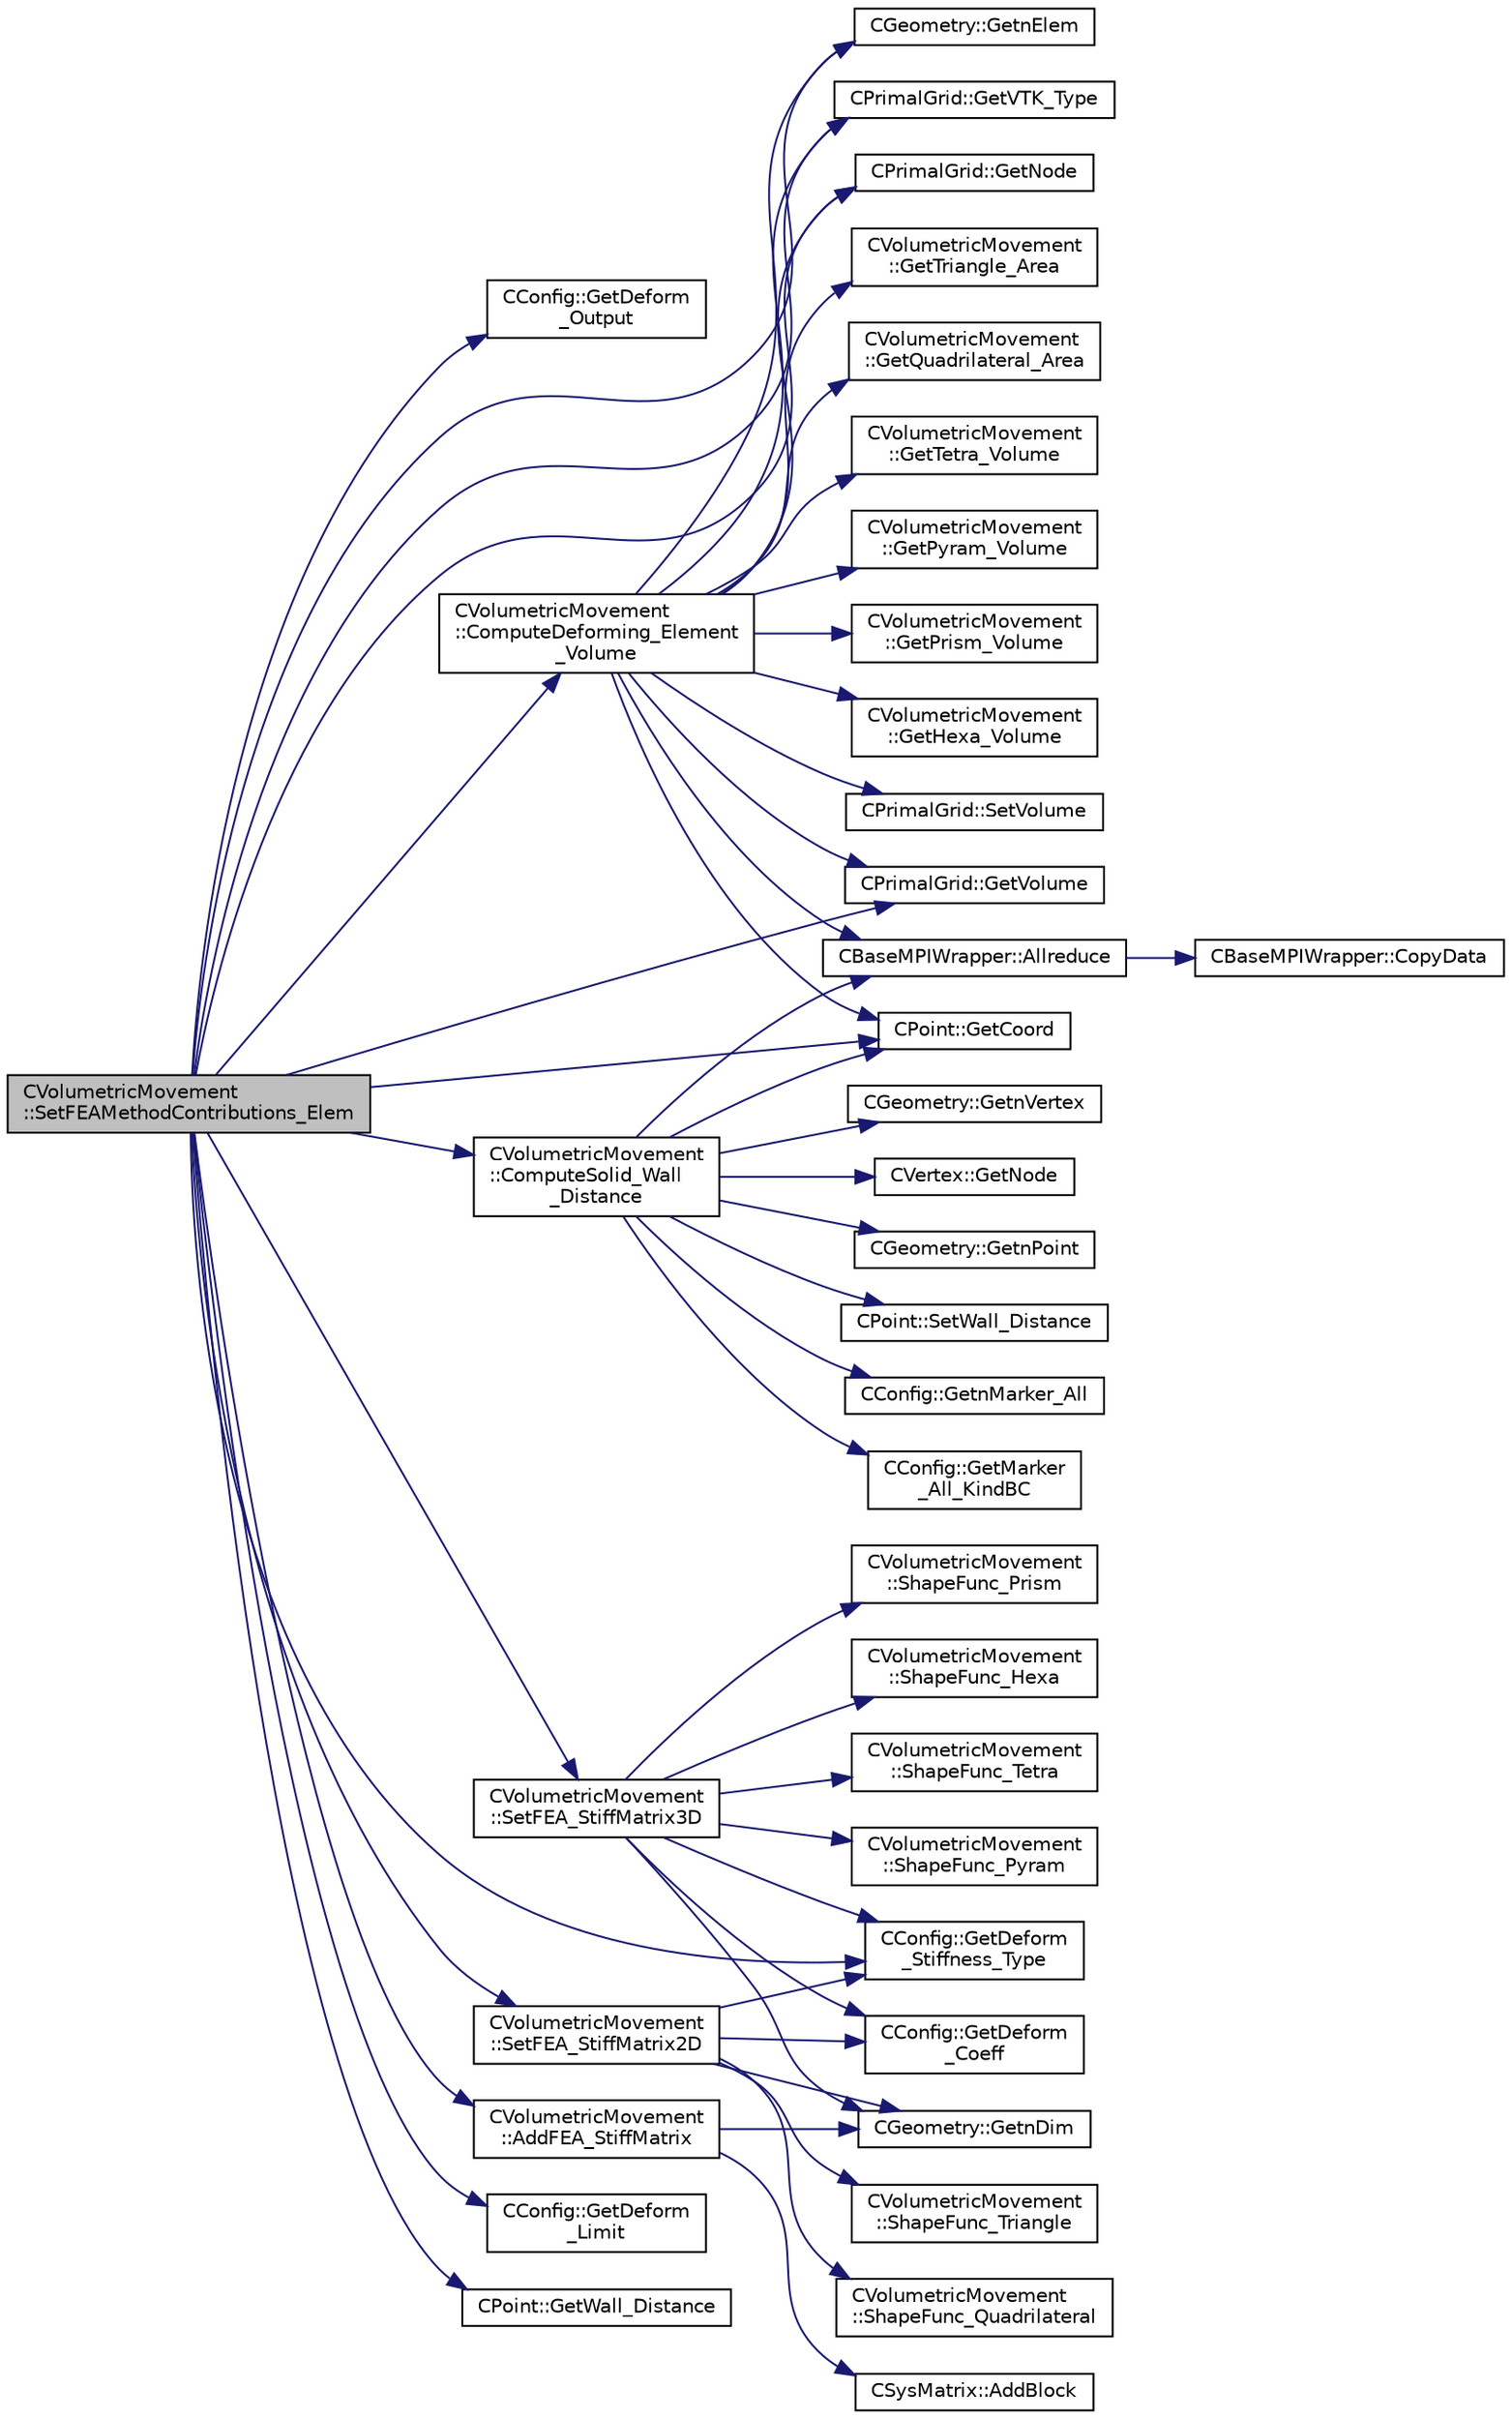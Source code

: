 digraph "CVolumetricMovement::SetFEAMethodContributions_Elem"
{
  edge [fontname="Helvetica",fontsize="10",labelfontname="Helvetica",labelfontsize="10"];
  node [fontname="Helvetica",fontsize="10",shape=record];
  rankdir="LR";
  Node827 [label="CVolumetricMovement\l::SetFEAMethodContributions_Elem",height=0.2,width=0.4,color="black", fillcolor="grey75", style="filled", fontcolor="black"];
  Node827 -> Node828 [color="midnightblue",fontsize="10",style="solid",fontname="Helvetica"];
  Node828 [label="CConfig::GetDeform\l_Output",height=0.2,width=0.4,color="black", fillcolor="white", style="filled",URL="$class_c_config.html#a957449c22ca4244836b0eb5e02f1fcbf",tooltip="Get information about writing grid deformation residuals to the console. "];
  Node827 -> Node829 [color="midnightblue",fontsize="10",style="solid",fontname="Helvetica"];
  Node829 [label="CVolumetricMovement\l::ComputeDeforming_Element\l_Volume",height=0.2,width=0.4,color="black", fillcolor="white", style="filled",URL="$class_c_volumetric_movement.html#a7acdc25230eeae12974e8b4ffa054497",tooltip="Check for negative volumes (all elements) after performing grid deformation. "];
  Node829 -> Node830 [color="midnightblue",fontsize="10",style="solid",fontname="Helvetica"];
  Node830 [label="CGeometry::GetnElem",height=0.2,width=0.4,color="black", fillcolor="white", style="filled",URL="$class_c_geometry.html#a4ae48ec038df1f5ee7c1daadabea5e99",tooltip="Get number of elements. "];
  Node829 -> Node831 [color="midnightblue",fontsize="10",style="solid",fontname="Helvetica"];
  Node831 [label="CPrimalGrid::GetVTK_Type",height=0.2,width=0.4,color="black", fillcolor="white", style="filled",URL="$class_c_primal_grid.html#adb676897e7cf4a83ceb83065e7c6a04f",tooltip="A pure virtual member. "];
  Node829 -> Node832 [color="midnightblue",fontsize="10",style="solid",fontname="Helvetica"];
  Node832 [label="CPrimalGrid::GetNode",height=0.2,width=0.4,color="black", fillcolor="white", style="filled",URL="$class_c_primal_grid.html#a4fc7b6b6ac5025325c7e68fb56fbeef8",tooltip="A pure virtual member. "];
  Node829 -> Node833 [color="midnightblue",fontsize="10",style="solid",fontname="Helvetica"];
  Node833 [label="CPoint::GetCoord",height=0.2,width=0.4,color="black", fillcolor="white", style="filled",URL="$class_c_point.html#a95fe081d22e96e190cb3edcbf0d6525f",tooltip="Get the coordinates dor the control volume. "];
  Node829 -> Node834 [color="midnightblue",fontsize="10",style="solid",fontname="Helvetica"];
  Node834 [label="CVolumetricMovement\l::GetTriangle_Area",height=0.2,width=0.4,color="black", fillcolor="white", style="filled",URL="$class_c_volumetric_movement.html#a8909b94e71fe3e0627d6e7cf4214048b",tooltip="Compute the shape functions for hexahedron. "];
  Node829 -> Node835 [color="midnightblue",fontsize="10",style="solid",fontname="Helvetica"];
  Node835 [label="CVolumetricMovement\l::GetQuadrilateral_Area",height=0.2,width=0.4,color="black", fillcolor="white", style="filled",URL="$class_c_volumetric_movement.html#afa76331b93ec5e37c2cba7c12917d6cb",tooltip="Compute the shape functions for hexahedron. "];
  Node829 -> Node836 [color="midnightblue",fontsize="10",style="solid",fontname="Helvetica"];
  Node836 [label="CVolumetricMovement\l::GetTetra_Volume",height=0.2,width=0.4,color="black", fillcolor="white", style="filled",URL="$class_c_volumetric_movement.html#a177271778011a8cfa9a42d5c5761c13d",tooltip="Compute the shape functions for hexahedron. "];
  Node829 -> Node837 [color="midnightblue",fontsize="10",style="solid",fontname="Helvetica"];
  Node837 [label="CVolumetricMovement\l::GetPyram_Volume",height=0.2,width=0.4,color="black", fillcolor="white", style="filled",URL="$class_c_volumetric_movement.html#a6239e08f6e7ef477ee307aa430d99572",tooltip="Compute the shape functions for hexahedron. "];
  Node829 -> Node838 [color="midnightblue",fontsize="10",style="solid",fontname="Helvetica"];
  Node838 [label="CVolumetricMovement\l::GetPrism_Volume",height=0.2,width=0.4,color="black", fillcolor="white", style="filled",URL="$class_c_volumetric_movement.html#a13cb67af43177772b2cf9b3dde525033",tooltip="Compute the shape functions for hexahedron. "];
  Node829 -> Node839 [color="midnightblue",fontsize="10",style="solid",fontname="Helvetica"];
  Node839 [label="CVolumetricMovement\l::GetHexa_Volume",height=0.2,width=0.4,color="black", fillcolor="white", style="filled",URL="$class_c_volumetric_movement.html#a8bbe120db4f490fbd560475a5a14370f",tooltip="Compute the shape functions for hexahedron. "];
  Node829 -> Node840 [color="midnightblue",fontsize="10",style="solid",fontname="Helvetica"];
  Node840 [label="CPrimalGrid::SetVolume",height=0.2,width=0.4,color="black", fillcolor="white", style="filled",URL="$class_c_primal_grid.html#a14dbb458d64bbc96aa69507d849054fe",tooltip="Set the center of gravity of an element (including edges). "];
  Node829 -> Node841 [color="midnightblue",fontsize="10",style="solid",fontname="Helvetica"];
  Node841 [label="CBaseMPIWrapper::Allreduce",height=0.2,width=0.4,color="black", fillcolor="white", style="filled",URL="$class_c_base_m_p_i_wrapper.html#a637b6fd917a8ca91ce748ba88e0d66b6"];
  Node841 -> Node842 [color="midnightblue",fontsize="10",style="solid",fontname="Helvetica"];
  Node842 [label="CBaseMPIWrapper::CopyData",height=0.2,width=0.4,color="black", fillcolor="white", style="filled",URL="$class_c_base_m_p_i_wrapper.html#a4725cc1dd65b161b483e812a538a5e36"];
  Node829 -> Node843 [color="midnightblue",fontsize="10",style="solid",fontname="Helvetica"];
  Node843 [label="CPrimalGrid::GetVolume",height=0.2,width=0.4,color="black", fillcolor="white", style="filled",URL="$class_c_primal_grid.html#a8b4a5f75e165f0d6f27d59d5039be9b6",tooltip="Get the center of gravity of an element (including edges). "];
  Node827 -> Node844 [color="midnightblue",fontsize="10",style="solid",fontname="Helvetica"];
  Node844 [label="CConfig::GetDeform\l_Stiffness_Type",height=0.2,width=0.4,color="black", fillcolor="white", style="filled",URL="$class_c_config.html#aa9af56a81f54e678f3b5361be17d1f4c",tooltip="Get the type of stiffness to impose for FEA mesh deformation. "];
  Node827 -> Node845 [color="midnightblue",fontsize="10",style="solid",fontname="Helvetica"];
  Node845 [label="CConfig::GetDeform\l_Limit",height=0.2,width=0.4,color="black", fillcolor="white", style="filled",URL="$class_c_config.html#ae1891a77ff85026bc7c8490966e4e898",tooltip="Get limit for the volumetric deformation. "];
  Node827 -> Node846 [color="midnightblue",fontsize="10",style="solid",fontname="Helvetica"];
  Node846 [label="CVolumetricMovement\l::ComputeSolid_Wall\l_Distance",height=0.2,width=0.4,color="black", fillcolor="white", style="filled",URL="$class_c_volumetric_movement.html#a681f60147c77ec37f350a0a2894afbbe",tooltip="Compute the minimum distance to the nearest solid surface. "];
  Node846 -> Node847 [color="midnightblue",fontsize="10",style="solid",fontname="Helvetica"];
  Node847 [label="CConfig::GetnMarker_All",height=0.2,width=0.4,color="black", fillcolor="white", style="filled",URL="$class_c_config.html#a300c4884edfc0c2acf395036439004f4",tooltip="Get the total number of boundary markers including send/receive domains. "];
  Node846 -> Node848 [color="midnightblue",fontsize="10",style="solid",fontname="Helvetica"];
  Node848 [label="CConfig::GetMarker\l_All_KindBC",height=0.2,width=0.4,color="black", fillcolor="white", style="filled",URL="$class_c_config.html#a57d43acc1457d2d27095ce006218862e",tooltip="Get the kind of boundary for each marker. "];
  Node846 -> Node849 [color="midnightblue",fontsize="10",style="solid",fontname="Helvetica"];
  Node849 [label="CGeometry::GetnVertex",height=0.2,width=0.4,color="black", fillcolor="white", style="filled",URL="$class_c_geometry.html#a55427e474834af1941e13750b17975be",tooltip="Get number of vertices. "];
  Node846 -> Node850 [color="midnightblue",fontsize="10",style="solid",fontname="Helvetica"];
  Node850 [label="CVertex::GetNode",height=0.2,width=0.4,color="black", fillcolor="white", style="filled",URL="$class_c_vertex.html#a95c513bf927464157ed96b6c79779a1f",tooltip="Get the node of the vertex. "];
  Node846 -> Node833 [color="midnightblue",fontsize="10",style="solid",fontname="Helvetica"];
  Node846 -> Node851 [color="midnightblue",fontsize="10",style="solid",fontname="Helvetica"];
  Node851 [label="CGeometry::GetnPoint",height=0.2,width=0.4,color="black", fillcolor="white", style="filled",URL="$class_c_geometry.html#aa68b666b38f4d2c7021736ae86940f44",tooltip="Get number of points. "];
  Node846 -> Node852 [color="midnightblue",fontsize="10",style="solid",fontname="Helvetica"];
  Node852 [label="CPoint::SetWall_Distance",height=0.2,width=0.4,color="black", fillcolor="white", style="filled",URL="$class_c_point.html#a6e734fe20a9e0f40aefc661fa175e0f5",tooltip="Set the value of the distance to the nearest wall. "];
  Node846 -> Node841 [color="midnightblue",fontsize="10",style="solid",fontname="Helvetica"];
  Node827 -> Node830 [color="midnightblue",fontsize="10",style="solid",fontname="Helvetica"];
  Node827 -> Node831 [color="midnightblue",fontsize="10",style="solid",fontname="Helvetica"];
  Node827 -> Node832 [color="midnightblue",fontsize="10",style="solid",fontname="Helvetica"];
  Node827 -> Node833 [color="midnightblue",fontsize="10",style="solid",fontname="Helvetica"];
  Node827 -> Node843 [color="midnightblue",fontsize="10",style="solid",fontname="Helvetica"];
  Node827 -> Node853 [color="midnightblue",fontsize="10",style="solid",fontname="Helvetica"];
  Node853 [label="CPoint::GetWall_Distance",height=0.2,width=0.4,color="black", fillcolor="white", style="filled",URL="$class_c_point.html#a2ec241bcb847e4bae03e8df907a18b15",tooltip="Get the value of the distance to the nearest wall. "];
  Node827 -> Node854 [color="midnightblue",fontsize="10",style="solid",fontname="Helvetica"];
  Node854 [label="CVolumetricMovement\l::SetFEA_StiffMatrix2D",height=0.2,width=0.4,color="black", fillcolor="white", style="filled",URL="$class_c_volumetric_movement.html#a701f9e550b1d2e2a781f5b4aed1fb0c2",tooltip="Build the stiffness matrix for a 3-D hexahedron element. The result will be placed in StiffMatrix_Ele..."];
  Node854 -> Node855 [color="midnightblue",fontsize="10",style="solid",fontname="Helvetica"];
  Node855 [label="CGeometry::GetnDim",height=0.2,width=0.4,color="black", fillcolor="white", style="filled",URL="$class_c_geometry.html#a2af01006c0c4f74ba089582f1a3587fe",tooltip="Get number of coordinates. "];
  Node854 -> Node856 [color="midnightblue",fontsize="10",style="solid",fontname="Helvetica"];
  Node856 [label="CVolumetricMovement\l::ShapeFunc_Triangle",height=0.2,width=0.4,color="black", fillcolor="white", style="filled",URL="$class_c_volumetric_movement.html#a7530e2a792d31a36547c4e956fa7bf28",tooltip="Shape functions and derivative of the shape functions. "];
  Node854 -> Node857 [color="midnightblue",fontsize="10",style="solid",fontname="Helvetica"];
  Node857 [label="CVolumetricMovement\l::ShapeFunc_Quadrilateral",height=0.2,width=0.4,color="black", fillcolor="white", style="filled",URL="$class_c_volumetric_movement.html#a2ab712900490044b2596647e0c1226e3",tooltip="Shape functions and derivative of the shape functions. "];
  Node854 -> Node844 [color="midnightblue",fontsize="10",style="solid",fontname="Helvetica"];
  Node854 -> Node858 [color="midnightblue",fontsize="10",style="solid",fontname="Helvetica"];
  Node858 [label="CConfig::GetDeform\l_Coeff",height=0.2,width=0.4,color="black", fillcolor="white", style="filled",URL="$class_c_config.html#ad966e23872fbc52eb10ce818271ef219",tooltip="Get factor to multiply smallest volume for deform tolerance. "];
  Node827 -> Node859 [color="midnightblue",fontsize="10",style="solid",fontname="Helvetica"];
  Node859 [label="CVolumetricMovement\l::SetFEA_StiffMatrix3D",height=0.2,width=0.4,color="black", fillcolor="white", style="filled",URL="$class_c_volumetric_movement.html#a9988a1d647d3c0d4fa7c37f4a6985a4f",tooltip="Build the stiffness matrix for a 3-D hexahedron element. The result will be placed in StiffMatrix_Ele..."];
  Node859 -> Node855 [color="midnightblue",fontsize="10",style="solid",fontname="Helvetica"];
  Node859 -> Node860 [color="midnightblue",fontsize="10",style="solid",fontname="Helvetica"];
  Node860 [label="CVolumetricMovement\l::ShapeFunc_Tetra",height=0.2,width=0.4,color="black", fillcolor="white", style="filled",URL="$class_c_volumetric_movement.html#a2a4870ca67ac78a1f78ce213ab9bc305",tooltip="Shape functions and derivative of the shape functions. "];
  Node859 -> Node861 [color="midnightblue",fontsize="10",style="solid",fontname="Helvetica"];
  Node861 [label="CVolumetricMovement\l::ShapeFunc_Pyram",height=0.2,width=0.4,color="black", fillcolor="white", style="filled",URL="$class_c_volumetric_movement.html#ac942e1fa02b2906da94535ba22a1b7ec",tooltip="Shape functions and derivative of the shape functions. "];
  Node859 -> Node862 [color="midnightblue",fontsize="10",style="solid",fontname="Helvetica"];
  Node862 [label="CVolumetricMovement\l::ShapeFunc_Prism",height=0.2,width=0.4,color="black", fillcolor="white", style="filled",URL="$class_c_volumetric_movement.html#a9c956febf1bd3cb4d0954afd83f9b16d",tooltip="Shape functions and derivative of the shape functions. "];
  Node859 -> Node863 [color="midnightblue",fontsize="10",style="solid",fontname="Helvetica"];
  Node863 [label="CVolumetricMovement\l::ShapeFunc_Hexa",height=0.2,width=0.4,color="black", fillcolor="white", style="filled",URL="$class_c_volumetric_movement.html#a124ed1d2c27cde5c2f7e773a5041deb9",tooltip="Shape functions and derivative of the shape functions. "];
  Node859 -> Node844 [color="midnightblue",fontsize="10",style="solid",fontname="Helvetica"];
  Node859 -> Node858 [color="midnightblue",fontsize="10",style="solid",fontname="Helvetica"];
  Node827 -> Node864 [color="midnightblue",fontsize="10",style="solid",fontname="Helvetica"];
  Node864 [label="CVolumetricMovement\l::AddFEA_StiffMatrix",height=0.2,width=0.4,color="black", fillcolor="white", style="filled",URL="$class_c_volumetric_movement.html#ac6ce7aa6302e773340d0c0d5bc871356",tooltip="Add the stiffness matrix for a 2-D triangular element to the global stiffness matrix for the entire m..."];
  Node864 -> Node855 [color="midnightblue",fontsize="10",style="solid",fontname="Helvetica"];
  Node864 -> Node865 [color="midnightblue",fontsize="10",style="solid",fontname="Helvetica"];
  Node865 [label="CSysMatrix::AddBlock",height=0.2,width=0.4,color="black", fillcolor="white", style="filled",URL="$class_c_sys_matrix.html#a85def3109e5aa5307268ca830a8f6522",tooltip="Adds the specified block to the sparse matrix. "];
}

